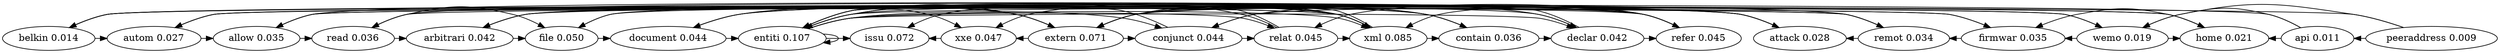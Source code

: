 digraph {
	belkin [label="belkin 0.014"]
	autom [label="autom 0.027"]
	issu [label="issu 0.072"]
	entiti [label="entiti 0.107"]
	xxe [label="xxe 0.047"]
	document [label="document 0.044"]
	wemo [label="wemo 0.019"]
	read [label="read 0.036"]
	arbitrari [label="arbitrari 0.042"]
	conjunct [label="conjunct 0.044"]
	api [label="api 0.011"]
	allow [label="allow 0.035"]
	extern [label="extern 0.071"]
	file [label="file 0.050"]
	relat [label="relat 0.045"]
	declar [label="declar 0.042"]
	attack [label="attack 0.028"]
	xml [label="xml 0.085"]
	refer [label="refer 0.045"]
	peeraddress [label="peeraddress 0.009"]
	remot [label="remot 0.034"]
	contain [label="contain 0.036"]
	firmwar [label="firmwar 0.035"]
	home [label="home 0.021"]
	belkin -> autom [constraint=false]
	belkin -> wemo [constraint=false]
	belkin -> home [constraint=false]
	autom -> allow [constraint=false]
	autom -> firmwar [constraint=false]
	entiti -> conjunct [constraint=false]
	entiti -> xml [constraint=false]
	entiti -> refer [constraint=false]
	entiti -> relat [constraint=false]
	entiti -> entiti [constraint=false]
	entiti -> declar [constraint=false]
	entiti -> xxe [constraint=false]
	entiti -> issu [constraint=false]
	xxe -> issu [constraint=false]
	document -> contain [constraint=false]
	document -> entiti [constraint=false]
	document -> extern [constraint=false]
	wemo -> autom [constraint=false]
	wemo -> firmwar [constraint=false]
	wemo -> home [constraint=false]
	read -> arbitrari [constraint=false]
	read -> file [constraint=false]
	arbitrari -> xml [constraint=false]
	arbitrari -> file [constraint=false]
	conjunct -> refer [constraint=false]
	conjunct -> relat [constraint=false]
	conjunct -> entiti [constraint=false]
	api -> belkin [constraint=false]
	api -> wemo [constraint=false]
	api -> home [constraint=false]
	allow -> read [constraint=false]
	allow -> attack [constraint=false]
	allow -> remot [constraint=false]
	extern -> conjunct [constraint=false]
	extern -> declar [constraint=false]
	extern -> issu [constraint=false]
	extern -> xxe [constraint=false]
	extern -> entiti [constraint=false]
	file -> xml [constraint=false]
	file -> document [constraint=false]
	relat -> xml [constraint=false]
	relat -> entiti [constraint=false]
	relat -> extern [constraint=false]
	declar -> conjunct [constraint=false]
	declar -> refer [constraint=false]
	declar -> entiti [constraint=false]
	attack -> arbitrari [constraint=false]
	attack -> file [constraint=false]
	attack -> read [constraint=false]
	xml -> xxe [constraint=false]
	xml -> document [constraint=false]
	xml -> contain [constraint=false]
	xml -> entiti [constraint=false]
	xml -> extern [constraint=false]
	refer -> xml [constraint=false]
	refer -> relat [constraint=false]
	refer -> extern [constraint=false]
	peeraddress -> belkin [constraint=false]
	peeraddress -> api [constraint=false]
	peeraddress -> wemo [constraint=false]
	remot -> arbitrari [constraint=false]
	remot -> attack [constraint=false]
	remot -> read [constraint=false]
	contain -> declar [constraint=false]
	contain -> entiti [constraint=false]
	contain -> extern [constraint=false]
	firmwar -> allow [constraint=false]
	firmwar -> remot [constraint=false]
	home -> autom [constraint=false]
	home -> firmwar [constraint=false]
}